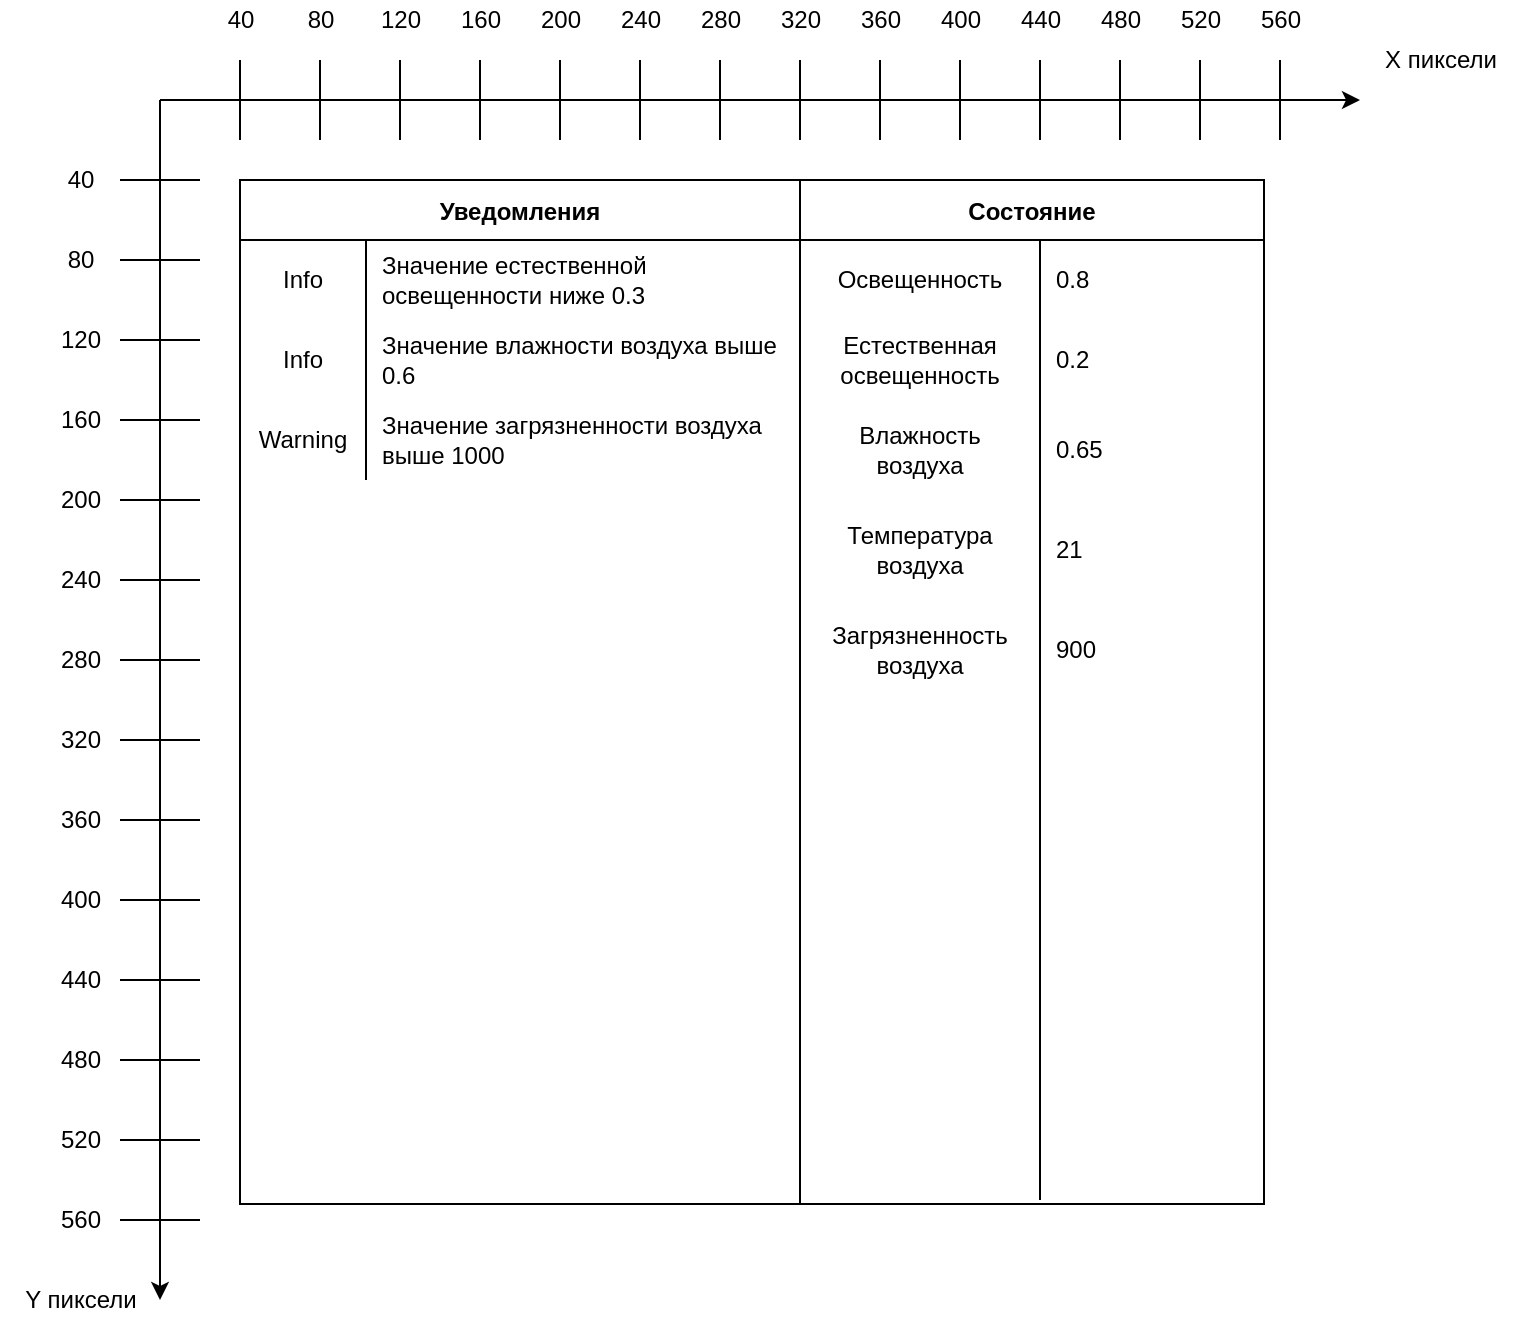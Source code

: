 <mxfile version="18.1.2" type="device"><diagram id="0Q3SrKRz0FItCzlQpixN" name="Page-1"><mxGraphModel dx="536" dy="929" grid="1" gridSize="10" guides="1" tooltips="1" connect="1" arrows="1" fold="1" page="1" pageScale="1" pageWidth="1169" pageHeight="827" math="0" shadow="0"><root><mxCell id="0"/><mxCell id="1" parent="0"/><mxCell id="P4rpVpJibJXAGbNCtupZ-1" value="" style="rounded=0;whiteSpace=wrap;html=1;" vertex="1" parent="1"><mxGeometry x="160" y="240" width="512" height="512" as="geometry"/></mxCell><mxCell id="P4rpVpJibJXAGbNCtupZ-2" value="" style="endArrow=classic;html=1;rounded=0;" edge="1" parent="1"><mxGeometry width="50" height="50" relative="1" as="geometry"><mxPoint x="120" y="200" as="sourcePoint"/><mxPoint x="720" y="200" as="targetPoint"/></mxGeometry></mxCell><mxCell id="P4rpVpJibJXAGbNCtupZ-3" value="" style="endArrow=classic;html=1;rounded=0;" edge="1" parent="1"><mxGeometry width="50" height="50" relative="1" as="geometry"><mxPoint x="120" y="200" as="sourcePoint"/><mxPoint x="120" y="800" as="targetPoint"/></mxGeometry></mxCell><mxCell id="P4rpVpJibJXAGbNCtupZ-4" value="" style="endArrow=none;html=1;rounded=0;" edge="1" parent="1"><mxGeometry width="50" height="50" relative="1" as="geometry"><mxPoint x="100" y="240" as="sourcePoint"/><mxPoint x="140" y="240" as="targetPoint"/></mxGeometry></mxCell><mxCell id="P4rpVpJibJXAGbNCtupZ-5" value="" style="endArrow=none;html=1;rounded=0;" edge="1" parent="1"><mxGeometry width="50" height="50" relative="1" as="geometry"><mxPoint x="100" y="280" as="sourcePoint"/><mxPoint x="140" y="280" as="targetPoint"/></mxGeometry></mxCell><mxCell id="P4rpVpJibJXAGbNCtupZ-7" value="" style="endArrow=none;html=1;rounded=0;" edge="1" parent="1"><mxGeometry width="50" height="50" relative="1" as="geometry"><mxPoint x="100" y="320" as="sourcePoint"/><mxPoint x="140" y="320" as="targetPoint"/></mxGeometry></mxCell><mxCell id="P4rpVpJibJXAGbNCtupZ-8" value="" style="endArrow=none;html=1;rounded=0;" edge="1" parent="1"><mxGeometry width="50" height="50" relative="1" as="geometry"><mxPoint x="100" y="360" as="sourcePoint"/><mxPoint x="140" y="360" as="targetPoint"/></mxGeometry></mxCell><mxCell id="P4rpVpJibJXAGbNCtupZ-9" value="" style="endArrow=none;html=1;rounded=0;" edge="1" parent="1"><mxGeometry width="50" height="50" relative="1" as="geometry"><mxPoint x="100" y="400" as="sourcePoint"/><mxPoint x="140" y="400" as="targetPoint"/></mxGeometry></mxCell><mxCell id="P4rpVpJibJXAGbNCtupZ-10" value="" style="endArrow=none;html=1;rounded=0;" edge="1" parent="1"><mxGeometry width="50" height="50" relative="1" as="geometry"><mxPoint x="100" y="440" as="sourcePoint"/><mxPoint x="140" y="440" as="targetPoint"/></mxGeometry></mxCell><mxCell id="P4rpVpJibJXAGbNCtupZ-11" value="" style="endArrow=none;html=1;rounded=0;" edge="1" parent="1"><mxGeometry width="50" height="50" relative="1" as="geometry"><mxPoint x="100" y="480" as="sourcePoint"/><mxPoint x="140" y="480" as="targetPoint"/></mxGeometry></mxCell><mxCell id="P4rpVpJibJXAGbNCtupZ-12" value="" style="endArrow=none;html=1;rounded=0;" edge="1" parent="1"><mxGeometry width="50" height="50" relative="1" as="geometry"><mxPoint x="100" y="520" as="sourcePoint"/><mxPoint x="140" y="520" as="targetPoint"/></mxGeometry></mxCell><mxCell id="P4rpVpJibJXAGbNCtupZ-13" value="" style="endArrow=none;html=1;rounded=0;" edge="1" parent="1"><mxGeometry width="50" height="50" relative="1" as="geometry"><mxPoint x="100" y="560" as="sourcePoint"/><mxPoint x="140" y="560" as="targetPoint"/></mxGeometry></mxCell><mxCell id="P4rpVpJibJXAGbNCtupZ-14" value="" style="endArrow=none;html=1;rounded=0;" edge="1" parent="1"><mxGeometry width="50" height="50" relative="1" as="geometry"><mxPoint x="100" y="600" as="sourcePoint"/><mxPoint x="140" y="600" as="targetPoint"/></mxGeometry></mxCell><mxCell id="P4rpVpJibJXAGbNCtupZ-15" value="" style="endArrow=none;html=1;rounded=0;" edge="1" parent="1"><mxGeometry width="50" height="50" relative="1" as="geometry"><mxPoint x="100" y="640" as="sourcePoint"/><mxPoint x="140" y="640" as="targetPoint"/></mxGeometry></mxCell><mxCell id="P4rpVpJibJXAGbNCtupZ-16" value="" style="endArrow=none;html=1;rounded=0;" edge="1" parent="1"><mxGeometry width="50" height="50" relative="1" as="geometry"><mxPoint x="100" y="680" as="sourcePoint"/><mxPoint x="140" y="680" as="targetPoint"/></mxGeometry></mxCell><mxCell id="P4rpVpJibJXAGbNCtupZ-17" value="" style="endArrow=none;html=1;rounded=0;" edge="1" parent="1"><mxGeometry width="50" height="50" relative="1" as="geometry"><mxPoint x="100" y="720" as="sourcePoint"/><mxPoint x="140" y="720" as="targetPoint"/></mxGeometry></mxCell><mxCell id="P4rpVpJibJXAGbNCtupZ-18" value="" style="endArrow=none;html=1;rounded=0;" edge="1" parent="1"><mxGeometry width="50" height="50" relative="1" as="geometry"><mxPoint x="100" y="760" as="sourcePoint"/><mxPoint x="140" y="760" as="targetPoint"/></mxGeometry></mxCell><mxCell id="P4rpVpJibJXAGbNCtupZ-19" value="" style="endArrow=none;html=1;rounded=0;" edge="1" parent="1"><mxGeometry width="50" height="50" relative="1" as="geometry"><mxPoint x="160" y="220" as="sourcePoint"/><mxPoint x="160" y="180" as="targetPoint"/></mxGeometry></mxCell><mxCell id="P4rpVpJibJXAGbNCtupZ-20" value="" style="endArrow=none;html=1;rounded=0;" edge="1" parent="1"><mxGeometry width="50" height="50" relative="1" as="geometry"><mxPoint x="200" y="220" as="sourcePoint"/><mxPoint x="200" y="180" as="targetPoint"/></mxGeometry></mxCell><mxCell id="P4rpVpJibJXAGbNCtupZ-21" value="" style="endArrow=none;html=1;rounded=0;" edge="1" parent="1"><mxGeometry width="50" height="50" relative="1" as="geometry"><mxPoint x="240" y="220" as="sourcePoint"/><mxPoint x="240" y="180" as="targetPoint"/></mxGeometry></mxCell><mxCell id="P4rpVpJibJXAGbNCtupZ-22" value="" style="endArrow=none;html=1;rounded=0;" edge="1" parent="1"><mxGeometry width="50" height="50" relative="1" as="geometry"><mxPoint x="320" y="220" as="sourcePoint"/><mxPoint x="320" y="180" as="targetPoint"/></mxGeometry></mxCell><mxCell id="P4rpVpJibJXAGbNCtupZ-23" value="" style="endArrow=none;html=1;rounded=0;" edge="1" parent="1"><mxGeometry width="50" height="50" relative="1" as="geometry"><mxPoint x="280" y="220" as="sourcePoint"/><mxPoint x="280" y="180" as="targetPoint"/></mxGeometry></mxCell><mxCell id="P4rpVpJibJXAGbNCtupZ-24" value="" style="endArrow=none;html=1;rounded=0;" edge="1" parent="1"><mxGeometry width="50" height="50" relative="1" as="geometry"><mxPoint x="360" y="220" as="sourcePoint"/><mxPoint x="360" y="180" as="targetPoint"/></mxGeometry></mxCell><mxCell id="P4rpVpJibJXAGbNCtupZ-25" value="" style="endArrow=none;html=1;rounded=0;" edge="1" parent="1"><mxGeometry width="50" height="50" relative="1" as="geometry"><mxPoint x="400" y="220" as="sourcePoint"/><mxPoint x="400" y="180" as="targetPoint"/></mxGeometry></mxCell><mxCell id="P4rpVpJibJXAGbNCtupZ-26" value="" style="endArrow=none;html=1;rounded=0;" edge="1" parent="1"><mxGeometry width="50" height="50" relative="1" as="geometry"><mxPoint x="440" y="220" as="sourcePoint"/><mxPoint x="440" y="180" as="targetPoint"/></mxGeometry></mxCell><mxCell id="P4rpVpJibJXAGbNCtupZ-27" value="" style="endArrow=none;html=1;rounded=0;" edge="1" parent="1"><mxGeometry width="50" height="50" relative="1" as="geometry"><mxPoint x="480" y="220" as="sourcePoint"/><mxPoint x="480" y="180" as="targetPoint"/></mxGeometry></mxCell><mxCell id="P4rpVpJibJXAGbNCtupZ-28" value="" style="endArrow=none;html=1;rounded=0;" edge="1" parent="1"><mxGeometry width="50" height="50" relative="1" as="geometry"><mxPoint x="520" y="220" as="sourcePoint"/><mxPoint x="520" y="180" as="targetPoint"/></mxGeometry></mxCell><mxCell id="P4rpVpJibJXAGbNCtupZ-29" value="" style="endArrow=none;html=1;rounded=0;" edge="1" parent="1"><mxGeometry width="50" height="50" relative="1" as="geometry"><mxPoint x="560" y="220" as="sourcePoint"/><mxPoint x="560" y="180" as="targetPoint"/></mxGeometry></mxCell><mxCell id="P4rpVpJibJXAGbNCtupZ-30" value="" style="endArrow=none;html=1;rounded=0;" edge="1" parent="1"><mxGeometry width="50" height="50" relative="1" as="geometry"><mxPoint x="600" y="220" as="sourcePoint"/><mxPoint x="600" y="180" as="targetPoint"/></mxGeometry></mxCell><mxCell id="P4rpVpJibJXAGbNCtupZ-31" value="" style="endArrow=none;html=1;rounded=0;" edge="1" parent="1"><mxGeometry width="50" height="50" relative="1" as="geometry"><mxPoint x="640" y="220" as="sourcePoint"/><mxPoint x="640" y="180" as="targetPoint"/></mxGeometry></mxCell><mxCell id="P4rpVpJibJXAGbNCtupZ-32" value="" style="endArrow=none;html=1;rounded=0;" edge="1" parent="1"><mxGeometry width="50" height="50" relative="1" as="geometry"><mxPoint x="680" y="220" as="sourcePoint"/><mxPoint x="680" y="180" as="targetPoint"/></mxGeometry></mxCell><mxCell id="P4rpVpJibJXAGbNCtupZ-33" value="Y пиксели" style="text;html=1;align=center;verticalAlign=middle;resizable=0;points=[];autosize=1;strokeColor=none;fillColor=none;" vertex="1" parent="1"><mxGeometry x="40" y="790" width="80" height="20" as="geometry"/></mxCell><mxCell id="P4rpVpJibJXAGbNCtupZ-34" value="X пиксели" style="text;html=1;align=center;verticalAlign=middle;resizable=0;points=[];autosize=1;strokeColor=none;fillColor=none;" vertex="1" parent="1"><mxGeometry x="720" y="170" width="80" height="20" as="geometry"/></mxCell><mxCell id="P4rpVpJibJXAGbNCtupZ-35" value="560" style="text;html=1;align=center;verticalAlign=middle;resizable=0;points=[];autosize=1;strokeColor=none;fillColor=none;" vertex="1" parent="1"><mxGeometry x="660" y="150" width="40" height="20" as="geometry"/></mxCell><mxCell id="P4rpVpJibJXAGbNCtupZ-36" value="&lt;div&gt;40&lt;/div&gt;" style="text;html=1;align=center;verticalAlign=middle;resizable=0;points=[];autosize=1;strokeColor=none;fillColor=none;" vertex="1" parent="1"><mxGeometry x="145" y="150" width="30" height="20" as="geometry"/></mxCell><mxCell id="P4rpVpJibJXAGbNCtupZ-37" value="&lt;div&gt;80&lt;/div&gt;" style="text;html=1;align=center;verticalAlign=middle;resizable=0;points=[];autosize=1;strokeColor=none;fillColor=none;" vertex="1" parent="1"><mxGeometry x="185" y="150" width="30" height="20" as="geometry"/></mxCell><mxCell id="P4rpVpJibJXAGbNCtupZ-38" value="120" style="text;html=1;align=center;verticalAlign=middle;resizable=0;points=[];autosize=1;strokeColor=none;fillColor=none;" vertex="1" parent="1"><mxGeometry x="220" y="150" width="40" height="20" as="geometry"/></mxCell><mxCell id="P4rpVpJibJXAGbNCtupZ-39" value="160" style="text;html=1;align=center;verticalAlign=middle;resizable=0;points=[];autosize=1;strokeColor=none;fillColor=none;" vertex="1" parent="1"><mxGeometry x="260" y="150" width="40" height="20" as="geometry"/></mxCell><mxCell id="P4rpVpJibJXAGbNCtupZ-40" value="200" style="text;html=1;align=center;verticalAlign=middle;resizable=0;points=[];autosize=1;strokeColor=none;fillColor=none;" vertex="1" parent="1"><mxGeometry x="300" y="150" width="40" height="20" as="geometry"/></mxCell><mxCell id="P4rpVpJibJXAGbNCtupZ-48" value="240" style="text;html=1;align=center;verticalAlign=middle;resizable=0;points=[];autosize=1;strokeColor=none;fillColor=none;" vertex="1" parent="1"><mxGeometry x="340" y="150" width="40" height="20" as="geometry"/></mxCell><mxCell id="P4rpVpJibJXAGbNCtupZ-49" value="280" style="text;html=1;align=center;verticalAlign=middle;resizable=0;points=[];autosize=1;strokeColor=none;fillColor=none;" vertex="1" parent="1"><mxGeometry x="380" y="150" width="40" height="20" as="geometry"/></mxCell><mxCell id="P4rpVpJibJXAGbNCtupZ-50" value="320" style="text;html=1;align=center;verticalAlign=middle;resizable=0;points=[];autosize=1;strokeColor=none;fillColor=none;" vertex="1" parent="1"><mxGeometry x="420" y="150" width="40" height="20" as="geometry"/></mxCell><mxCell id="P4rpVpJibJXAGbNCtupZ-51" value="360" style="text;html=1;align=center;verticalAlign=middle;resizable=0;points=[];autosize=1;strokeColor=none;fillColor=none;" vertex="1" parent="1"><mxGeometry x="460" y="150" width="40" height="20" as="geometry"/></mxCell><mxCell id="P4rpVpJibJXAGbNCtupZ-52" value="400" style="text;html=1;align=center;verticalAlign=middle;resizable=0;points=[];autosize=1;strokeColor=none;fillColor=none;" vertex="1" parent="1"><mxGeometry x="500" y="150" width="40" height="20" as="geometry"/></mxCell><mxCell id="P4rpVpJibJXAGbNCtupZ-53" value="440" style="text;html=1;align=center;verticalAlign=middle;resizable=0;points=[];autosize=1;strokeColor=none;fillColor=none;" vertex="1" parent="1"><mxGeometry x="540" y="150" width="40" height="20" as="geometry"/></mxCell><mxCell id="P4rpVpJibJXAGbNCtupZ-54" value="480" style="text;html=1;align=center;verticalAlign=middle;resizable=0;points=[];autosize=1;strokeColor=none;fillColor=none;" vertex="1" parent="1"><mxGeometry x="580" y="150" width="40" height="20" as="geometry"/></mxCell><mxCell id="P4rpVpJibJXAGbNCtupZ-55" value="520" style="text;html=1;align=center;verticalAlign=middle;resizable=0;points=[];autosize=1;strokeColor=none;fillColor=none;" vertex="1" parent="1"><mxGeometry x="620" y="150" width="40" height="20" as="geometry"/></mxCell><mxCell id="P4rpVpJibJXAGbNCtupZ-56" value="40" style="text;html=1;align=center;verticalAlign=middle;resizable=0;points=[];autosize=1;strokeColor=none;fillColor=none;" vertex="1" parent="1"><mxGeometry x="65" y="230" width="30" height="20" as="geometry"/></mxCell><mxCell id="P4rpVpJibJXAGbNCtupZ-57" value="80" style="text;html=1;align=center;verticalAlign=middle;resizable=0;points=[];autosize=1;strokeColor=none;fillColor=none;" vertex="1" parent="1"><mxGeometry x="65" y="270" width="30" height="20" as="geometry"/></mxCell><mxCell id="P4rpVpJibJXAGbNCtupZ-58" value="120" style="text;html=1;align=center;verticalAlign=middle;resizable=0;points=[];autosize=1;strokeColor=none;fillColor=none;" vertex="1" parent="1"><mxGeometry x="60" y="310" width="40" height="20" as="geometry"/></mxCell><mxCell id="P4rpVpJibJXAGbNCtupZ-59" value="160" style="text;html=1;align=center;verticalAlign=middle;resizable=0;points=[];autosize=1;strokeColor=none;fillColor=none;" vertex="1" parent="1"><mxGeometry x="60" y="350" width="40" height="20" as="geometry"/></mxCell><mxCell id="P4rpVpJibJXAGbNCtupZ-60" value="200" style="text;html=1;align=center;verticalAlign=middle;resizable=0;points=[];autosize=1;strokeColor=none;fillColor=none;" vertex="1" parent="1"><mxGeometry x="60" y="390" width="40" height="20" as="geometry"/></mxCell><mxCell id="P4rpVpJibJXAGbNCtupZ-61" value="240" style="text;html=1;align=center;verticalAlign=middle;resizable=0;points=[];autosize=1;strokeColor=none;fillColor=none;" vertex="1" parent="1"><mxGeometry x="60" y="430" width="40" height="20" as="geometry"/></mxCell><mxCell id="P4rpVpJibJXAGbNCtupZ-62" value="280" style="text;html=1;align=center;verticalAlign=middle;resizable=0;points=[];autosize=1;strokeColor=none;fillColor=none;" vertex="1" parent="1"><mxGeometry x="60" y="470" width="40" height="20" as="geometry"/></mxCell><mxCell id="P4rpVpJibJXAGbNCtupZ-63" value="320" style="text;html=1;align=center;verticalAlign=middle;resizable=0;points=[];autosize=1;strokeColor=none;fillColor=none;" vertex="1" parent="1"><mxGeometry x="60" y="510" width="40" height="20" as="geometry"/></mxCell><mxCell id="P4rpVpJibJXAGbNCtupZ-64" value="360" style="text;html=1;align=center;verticalAlign=middle;resizable=0;points=[];autosize=1;strokeColor=none;fillColor=none;" vertex="1" parent="1"><mxGeometry x="60" y="550" width="40" height="20" as="geometry"/></mxCell><mxCell id="P4rpVpJibJXAGbNCtupZ-65" value="400" style="text;html=1;align=center;verticalAlign=middle;resizable=0;points=[];autosize=1;strokeColor=none;fillColor=none;" vertex="1" parent="1"><mxGeometry x="60" y="590" width="40" height="20" as="geometry"/></mxCell><mxCell id="P4rpVpJibJXAGbNCtupZ-66" value="440" style="text;html=1;align=center;verticalAlign=middle;resizable=0;points=[];autosize=1;strokeColor=none;fillColor=none;" vertex="1" parent="1"><mxGeometry x="60" y="630" width="40" height="20" as="geometry"/></mxCell><mxCell id="P4rpVpJibJXAGbNCtupZ-67" value="480" style="text;html=1;align=center;verticalAlign=middle;resizable=0;points=[];autosize=1;strokeColor=none;fillColor=none;" vertex="1" parent="1"><mxGeometry x="60" y="670" width="40" height="20" as="geometry"/></mxCell><mxCell id="P4rpVpJibJXAGbNCtupZ-68" value="520" style="text;html=1;align=center;verticalAlign=middle;resizable=0;points=[];autosize=1;strokeColor=none;fillColor=none;" vertex="1" parent="1"><mxGeometry x="60" y="710" width="40" height="20" as="geometry"/></mxCell><mxCell id="P4rpVpJibJXAGbNCtupZ-69" value="560" style="text;html=1;align=center;verticalAlign=middle;resizable=0;points=[];autosize=1;strokeColor=none;fillColor=none;" vertex="1" parent="1"><mxGeometry x="60" y="750" width="40" height="20" as="geometry"/></mxCell><mxCell id="P4rpVpJibJXAGbNCtupZ-81" value="Состояние" style="shape=table;startSize=30;container=1;collapsible=0;childLayout=tableLayout;fixedRows=1;rowLines=0;fontStyle=1;strokeColor=default;" vertex="1" parent="1"><mxGeometry x="440" y="240" width="232" height="512" as="geometry"/></mxCell><mxCell id="P4rpVpJibJXAGbNCtupZ-82" value="" style="shape=tableRow;horizontal=0;startSize=0;swimlaneHead=0;swimlaneBody=0;top=0;left=0;bottom=0;right=0;collapsible=0;dropTarget=0;fillColor=none;points=[[0,0.5],[1,0.5]];portConstraint=eastwest;strokeColor=default;" vertex="1" parent="P4rpVpJibJXAGbNCtupZ-81"><mxGeometry y="30" width="232" height="40" as="geometry"/></mxCell><mxCell id="P4rpVpJibJXAGbNCtupZ-83" value="Освещенность" style="shape=partialRectangle;html=1;whiteSpace=wrap;connectable=0;fillColor=none;top=0;left=0;bottom=0;right=0;overflow=hidden;pointerEvents=1;strokeColor=default;" vertex="1" parent="P4rpVpJibJXAGbNCtupZ-82"><mxGeometry width="120" height="40" as="geometry"><mxRectangle width="120" height="40" as="alternateBounds"/></mxGeometry></mxCell><mxCell id="P4rpVpJibJXAGbNCtupZ-84" value="0.8" style="shape=partialRectangle;html=1;whiteSpace=wrap;connectable=0;fillColor=none;top=0;left=0;bottom=0;right=0;align=left;spacingLeft=6;overflow=hidden;strokeColor=default;" vertex="1" parent="P4rpVpJibJXAGbNCtupZ-82"><mxGeometry x="120" width="112" height="40" as="geometry"><mxRectangle width="112" height="40" as="alternateBounds"/></mxGeometry></mxCell><mxCell id="P4rpVpJibJXAGbNCtupZ-85" value="" style="shape=tableRow;horizontal=0;startSize=0;swimlaneHead=0;swimlaneBody=0;top=0;left=0;bottom=0;right=0;collapsible=0;dropTarget=0;fillColor=none;points=[[0,0.5],[1,0.5]];portConstraint=eastwest;strokeColor=default;" vertex="1" parent="P4rpVpJibJXAGbNCtupZ-81"><mxGeometry y="70" width="232" height="40" as="geometry"/></mxCell><mxCell id="P4rpVpJibJXAGbNCtupZ-86" value="Естественная освещенность" style="shape=partialRectangle;html=1;whiteSpace=wrap;connectable=0;fillColor=none;top=0;left=0;bottom=0;right=0;overflow=hidden;strokeColor=default;" vertex="1" parent="P4rpVpJibJXAGbNCtupZ-85"><mxGeometry width="120" height="40" as="geometry"><mxRectangle width="120" height="40" as="alternateBounds"/></mxGeometry></mxCell><mxCell id="P4rpVpJibJXAGbNCtupZ-87" value="0.2" style="shape=partialRectangle;html=1;whiteSpace=wrap;connectable=0;fillColor=none;top=0;left=0;bottom=0;right=0;align=left;spacingLeft=6;overflow=hidden;strokeColor=default;" vertex="1" parent="P4rpVpJibJXAGbNCtupZ-85"><mxGeometry x="120" width="112" height="40" as="geometry"><mxRectangle width="112" height="40" as="alternateBounds"/></mxGeometry></mxCell><mxCell id="P4rpVpJibJXAGbNCtupZ-88" value="" style="shape=tableRow;horizontal=0;startSize=0;swimlaneHead=0;swimlaneBody=0;top=0;left=0;bottom=0;right=0;collapsible=0;dropTarget=0;fillColor=none;points=[[0,0.5],[1,0.5]];portConstraint=eastwest;strokeColor=default;" vertex="1" parent="P4rpVpJibJXAGbNCtupZ-81"><mxGeometry y="110" width="232" height="50" as="geometry"/></mxCell><mxCell id="P4rpVpJibJXAGbNCtupZ-89" value="&lt;div&gt;Влажность &lt;br&gt;&lt;/div&gt;&lt;div&gt;воздуха&lt;/div&gt;" style="shape=partialRectangle;html=1;whiteSpace=wrap;connectable=0;fillColor=none;top=0;left=0;bottom=0;right=0;overflow=hidden;strokeColor=default;" vertex="1" parent="P4rpVpJibJXAGbNCtupZ-88"><mxGeometry width="120" height="50" as="geometry"><mxRectangle width="120" height="50" as="alternateBounds"/></mxGeometry></mxCell><mxCell id="P4rpVpJibJXAGbNCtupZ-90" value="0.65" style="shape=partialRectangle;html=1;whiteSpace=wrap;connectable=0;fillColor=none;top=0;left=0;bottom=0;right=0;align=left;spacingLeft=6;overflow=hidden;strokeColor=default;" vertex="1" parent="P4rpVpJibJXAGbNCtupZ-88"><mxGeometry x="120" width="112" height="50" as="geometry"><mxRectangle width="112" height="50" as="alternateBounds"/></mxGeometry></mxCell><mxCell id="P4rpVpJibJXAGbNCtupZ-136" style="shape=tableRow;horizontal=0;startSize=0;swimlaneHead=0;swimlaneBody=0;top=0;left=0;bottom=0;right=0;collapsible=0;dropTarget=0;fillColor=none;points=[[0,0.5],[1,0.5]];portConstraint=eastwest;strokeColor=default;" vertex="1" parent="P4rpVpJibJXAGbNCtupZ-81"><mxGeometry y="160" width="232" height="50" as="geometry"/></mxCell><mxCell id="P4rpVpJibJXAGbNCtupZ-137" value="Температура воздуха" style="shape=partialRectangle;html=1;whiteSpace=wrap;connectable=0;fillColor=none;top=0;left=0;bottom=0;right=0;overflow=hidden;strokeColor=default;" vertex="1" parent="P4rpVpJibJXAGbNCtupZ-136"><mxGeometry width="120" height="50" as="geometry"><mxRectangle width="120" height="50" as="alternateBounds"/></mxGeometry></mxCell><mxCell id="P4rpVpJibJXAGbNCtupZ-138" value="21" style="shape=partialRectangle;html=1;whiteSpace=wrap;connectable=0;fillColor=none;top=0;left=0;bottom=0;right=0;align=left;spacingLeft=6;overflow=hidden;strokeColor=default;" vertex="1" parent="P4rpVpJibJXAGbNCtupZ-136"><mxGeometry x="120" width="112" height="50" as="geometry"><mxRectangle width="112" height="50" as="alternateBounds"/></mxGeometry></mxCell><mxCell id="P4rpVpJibJXAGbNCtupZ-133" style="shape=tableRow;horizontal=0;startSize=0;swimlaneHead=0;swimlaneBody=0;top=0;left=0;bottom=0;right=0;collapsible=0;dropTarget=0;fillColor=none;points=[[0,0.5],[1,0.5]];portConstraint=eastwest;strokeColor=default;" vertex="1" parent="P4rpVpJibJXAGbNCtupZ-81"><mxGeometry y="210" width="232" height="50" as="geometry"/></mxCell><mxCell id="P4rpVpJibJXAGbNCtupZ-134" value="Загрязненность воздуха" style="shape=partialRectangle;html=1;whiteSpace=wrap;connectable=0;fillColor=none;top=0;left=0;bottom=0;right=0;overflow=hidden;strokeColor=default;" vertex="1" parent="P4rpVpJibJXAGbNCtupZ-133"><mxGeometry width="120" height="50" as="geometry"><mxRectangle width="120" height="50" as="alternateBounds"/></mxGeometry></mxCell><mxCell id="P4rpVpJibJXAGbNCtupZ-135" value="900" style="shape=partialRectangle;html=1;whiteSpace=wrap;connectable=0;fillColor=none;top=0;left=0;bottom=0;right=0;align=left;spacingLeft=6;overflow=hidden;strokeColor=default;" vertex="1" parent="P4rpVpJibJXAGbNCtupZ-133"><mxGeometry x="120" width="112" height="50" as="geometry"><mxRectangle width="112" height="50" as="alternateBounds"/></mxGeometry></mxCell><mxCell id="P4rpVpJibJXAGbNCtupZ-130" style="shape=tableRow;horizontal=0;startSize=0;swimlaneHead=0;swimlaneBody=0;top=0;left=0;bottom=0;right=0;collapsible=0;dropTarget=0;fillColor=none;points=[[0,0.5],[1,0.5]];portConstraint=eastwest;strokeColor=default;" vertex="1" parent="P4rpVpJibJXAGbNCtupZ-81"><mxGeometry y="260" width="232" height="50" as="geometry"/></mxCell><mxCell id="P4rpVpJibJXAGbNCtupZ-131" style="shape=partialRectangle;html=1;whiteSpace=wrap;connectable=0;fillColor=none;top=0;left=0;bottom=0;right=0;overflow=hidden;strokeColor=default;" vertex="1" parent="P4rpVpJibJXAGbNCtupZ-130"><mxGeometry width="120" height="50" as="geometry"><mxRectangle width="120" height="50" as="alternateBounds"/></mxGeometry></mxCell><mxCell id="P4rpVpJibJXAGbNCtupZ-132" style="shape=partialRectangle;html=1;whiteSpace=wrap;connectable=0;fillColor=none;top=0;left=0;bottom=0;right=0;align=left;spacingLeft=6;overflow=hidden;strokeColor=default;" vertex="1" parent="P4rpVpJibJXAGbNCtupZ-130"><mxGeometry x="120" width="112" height="50" as="geometry"><mxRectangle width="112" height="50" as="alternateBounds"/></mxGeometry></mxCell><mxCell id="P4rpVpJibJXAGbNCtupZ-127" style="shape=tableRow;horizontal=0;startSize=0;swimlaneHead=0;swimlaneBody=0;top=0;left=0;bottom=0;right=0;collapsible=0;dropTarget=0;fillColor=none;points=[[0,0.5],[1,0.5]];portConstraint=eastwest;strokeColor=default;" vertex="1" parent="P4rpVpJibJXAGbNCtupZ-81"><mxGeometry y="310" width="232" height="50" as="geometry"/></mxCell><mxCell id="P4rpVpJibJXAGbNCtupZ-128" style="shape=partialRectangle;html=1;whiteSpace=wrap;connectable=0;fillColor=none;top=0;left=0;bottom=0;right=0;overflow=hidden;strokeColor=default;" vertex="1" parent="P4rpVpJibJXAGbNCtupZ-127"><mxGeometry width="120" height="50" as="geometry"><mxRectangle width="120" height="50" as="alternateBounds"/></mxGeometry></mxCell><mxCell id="P4rpVpJibJXAGbNCtupZ-129" style="shape=partialRectangle;html=1;whiteSpace=wrap;connectable=0;fillColor=none;top=0;left=0;bottom=0;right=0;align=left;spacingLeft=6;overflow=hidden;strokeColor=default;" vertex="1" parent="P4rpVpJibJXAGbNCtupZ-127"><mxGeometry x="120" width="112" height="50" as="geometry"><mxRectangle width="112" height="50" as="alternateBounds"/></mxGeometry></mxCell><mxCell id="P4rpVpJibJXAGbNCtupZ-124" style="shape=tableRow;horizontal=0;startSize=0;swimlaneHead=0;swimlaneBody=0;top=0;left=0;bottom=0;right=0;collapsible=0;dropTarget=0;fillColor=none;points=[[0,0.5],[1,0.5]];portConstraint=eastwest;strokeColor=default;" vertex="1" parent="P4rpVpJibJXAGbNCtupZ-81"><mxGeometry y="360" width="232" height="50" as="geometry"/></mxCell><mxCell id="P4rpVpJibJXAGbNCtupZ-125" style="shape=partialRectangle;html=1;whiteSpace=wrap;connectable=0;fillColor=none;top=0;left=0;bottom=0;right=0;overflow=hidden;strokeColor=default;" vertex="1" parent="P4rpVpJibJXAGbNCtupZ-124"><mxGeometry width="120" height="50" as="geometry"><mxRectangle width="120" height="50" as="alternateBounds"/></mxGeometry></mxCell><mxCell id="P4rpVpJibJXAGbNCtupZ-126" style="shape=partialRectangle;html=1;whiteSpace=wrap;connectable=0;fillColor=none;top=0;left=0;bottom=0;right=0;align=left;spacingLeft=6;overflow=hidden;strokeColor=default;" vertex="1" parent="P4rpVpJibJXAGbNCtupZ-124"><mxGeometry x="120" width="112" height="50" as="geometry"><mxRectangle width="112" height="50" as="alternateBounds"/></mxGeometry></mxCell><mxCell id="P4rpVpJibJXAGbNCtupZ-121" style="shape=tableRow;horizontal=0;startSize=0;swimlaneHead=0;swimlaneBody=0;top=0;left=0;bottom=0;right=0;collapsible=0;dropTarget=0;fillColor=none;points=[[0,0.5],[1,0.5]];portConstraint=eastwest;strokeColor=default;" vertex="1" parent="P4rpVpJibJXAGbNCtupZ-81"><mxGeometry y="410" width="232" height="50" as="geometry"/></mxCell><mxCell id="P4rpVpJibJXAGbNCtupZ-122" style="shape=partialRectangle;html=1;whiteSpace=wrap;connectable=0;fillColor=none;top=0;left=0;bottom=0;right=0;overflow=hidden;strokeColor=default;" vertex="1" parent="P4rpVpJibJXAGbNCtupZ-121"><mxGeometry width="120" height="50" as="geometry"><mxRectangle width="120" height="50" as="alternateBounds"/></mxGeometry></mxCell><mxCell id="P4rpVpJibJXAGbNCtupZ-123" style="shape=partialRectangle;html=1;whiteSpace=wrap;connectable=0;fillColor=none;top=0;left=0;bottom=0;right=0;align=left;spacingLeft=6;overflow=hidden;strokeColor=default;" vertex="1" parent="P4rpVpJibJXAGbNCtupZ-121"><mxGeometry x="120" width="112" height="50" as="geometry"><mxRectangle width="112" height="50" as="alternateBounds"/></mxGeometry></mxCell><mxCell id="P4rpVpJibJXAGbNCtupZ-118" style="shape=tableRow;horizontal=0;startSize=0;swimlaneHead=0;swimlaneBody=0;top=0;left=0;bottom=0;right=0;collapsible=0;dropTarget=0;fillColor=none;points=[[0,0.5],[1,0.5]];portConstraint=eastwest;strokeColor=default;" vertex="1" parent="P4rpVpJibJXAGbNCtupZ-81"><mxGeometry y="460" width="232" height="50" as="geometry"/></mxCell><mxCell id="P4rpVpJibJXAGbNCtupZ-119" style="shape=partialRectangle;html=1;whiteSpace=wrap;connectable=0;fillColor=none;top=0;left=0;bottom=0;right=0;overflow=hidden;strokeColor=default;" vertex="1" parent="P4rpVpJibJXAGbNCtupZ-118"><mxGeometry width="120" height="50" as="geometry"><mxRectangle width="120" height="50" as="alternateBounds"/></mxGeometry></mxCell><mxCell id="P4rpVpJibJXAGbNCtupZ-120" style="shape=partialRectangle;html=1;whiteSpace=wrap;connectable=0;fillColor=none;top=0;left=0;bottom=0;right=0;align=left;spacingLeft=6;overflow=hidden;strokeColor=default;" vertex="1" parent="P4rpVpJibJXAGbNCtupZ-118"><mxGeometry x="120" width="112" height="50" as="geometry"><mxRectangle width="112" height="50" as="alternateBounds"/></mxGeometry></mxCell><mxCell id="P4rpVpJibJXAGbNCtupZ-102" value="Уведомления" style="shape=table;startSize=30;container=1;collapsible=0;childLayout=tableLayout;fixedRows=1;rowLines=0;fontStyle=1;strokeColor=default;aspect=fixed;" vertex="1" parent="1"><mxGeometry x="160" y="240" width="280" height="512" as="geometry"/></mxCell><mxCell id="P4rpVpJibJXAGbNCtupZ-103" value="" style="shape=tableRow;horizontal=0;startSize=0;swimlaneHead=0;swimlaneBody=0;top=0;left=0;bottom=0;right=0;collapsible=0;dropTarget=0;fillColor=none;points=[[0,0.5],[1,0.5]];portConstraint=eastwest;strokeColor=default;" vertex="1" parent="P4rpVpJibJXAGbNCtupZ-102"><mxGeometry y="30" width="280" height="40" as="geometry"/></mxCell><mxCell id="P4rpVpJibJXAGbNCtupZ-104" value="Info" style="shape=partialRectangle;html=1;whiteSpace=wrap;connectable=0;fillColor=none;top=0;left=0;bottom=0;right=0;overflow=hidden;pointerEvents=1;strokeColor=default;" vertex="1" parent="P4rpVpJibJXAGbNCtupZ-103"><mxGeometry width="63" height="40" as="geometry"><mxRectangle width="63" height="40" as="alternateBounds"/></mxGeometry></mxCell><mxCell id="P4rpVpJibJXAGbNCtupZ-105" value="Значение естественной освещенности ниже 0.3" style="shape=partialRectangle;html=1;whiteSpace=wrap;connectable=0;fillColor=none;top=0;left=0;bottom=0;right=0;align=left;spacingLeft=6;overflow=hidden;strokeColor=default;" vertex="1" parent="P4rpVpJibJXAGbNCtupZ-103"><mxGeometry x="63" width="217" height="40" as="geometry"><mxRectangle width="217" height="40" as="alternateBounds"/></mxGeometry></mxCell><mxCell id="P4rpVpJibJXAGbNCtupZ-106" value="" style="shape=tableRow;horizontal=0;startSize=0;swimlaneHead=0;swimlaneBody=0;top=0;left=0;bottom=0;right=0;collapsible=0;dropTarget=0;fillColor=none;points=[[0,0.5],[1,0.5]];portConstraint=eastwest;strokeColor=default;" vertex="1" parent="P4rpVpJibJXAGbNCtupZ-102"><mxGeometry y="70" width="280" height="40" as="geometry"/></mxCell><mxCell id="P4rpVpJibJXAGbNCtupZ-107" value="Info" style="shape=partialRectangle;html=1;whiteSpace=wrap;connectable=0;fillColor=none;top=0;left=0;bottom=0;right=0;overflow=hidden;strokeColor=default;" vertex="1" parent="P4rpVpJibJXAGbNCtupZ-106"><mxGeometry width="63" height="40" as="geometry"><mxRectangle width="63" height="40" as="alternateBounds"/></mxGeometry></mxCell><mxCell id="P4rpVpJibJXAGbNCtupZ-108" value="Значение влажности воздуха выше 0.6" style="shape=partialRectangle;html=1;whiteSpace=wrap;connectable=0;fillColor=none;top=0;left=0;bottom=0;right=0;align=left;spacingLeft=6;overflow=hidden;strokeColor=default;" vertex="1" parent="P4rpVpJibJXAGbNCtupZ-106"><mxGeometry x="63" width="217" height="40" as="geometry"><mxRectangle width="217" height="40" as="alternateBounds"/></mxGeometry></mxCell><mxCell id="P4rpVpJibJXAGbNCtupZ-109" value="" style="shape=tableRow;horizontal=0;startSize=0;swimlaneHead=0;swimlaneBody=0;top=0;left=0;bottom=0;right=0;collapsible=0;dropTarget=0;fillColor=none;points=[[0,0.5],[1,0.5]];portConstraint=eastwest;strokeColor=default;" vertex="1" parent="P4rpVpJibJXAGbNCtupZ-102"><mxGeometry y="110" width="280" height="40" as="geometry"/></mxCell><mxCell id="P4rpVpJibJXAGbNCtupZ-110" value="Warning" style="shape=partialRectangle;html=1;whiteSpace=wrap;connectable=0;fillColor=none;top=0;left=0;bottom=0;right=0;overflow=hidden;strokeColor=default;" vertex="1" parent="P4rpVpJibJXAGbNCtupZ-109"><mxGeometry width="63" height="40" as="geometry"><mxRectangle width="63" height="40" as="alternateBounds"/></mxGeometry></mxCell><mxCell id="P4rpVpJibJXAGbNCtupZ-111" value="Значение загрязненности воздуха выше 1000" style="shape=partialRectangle;html=1;whiteSpace=wrap;connectable=0;fillColor=none;top=0;left=0;bottom=0;right=0;align=left;spacingLeft=6;overflow=hidden;strokeColor=default;" vertex="1" parent="P4rpVpJibJXAGbNCtupZ-109"><mxGeometry x="63" width="217" height="40" as="geometry"><mxRectangle width="217" height="40" as="alternateBounds"/></mxGeometry></mxCell></root></mxGraphModel></diagram></mxfile>